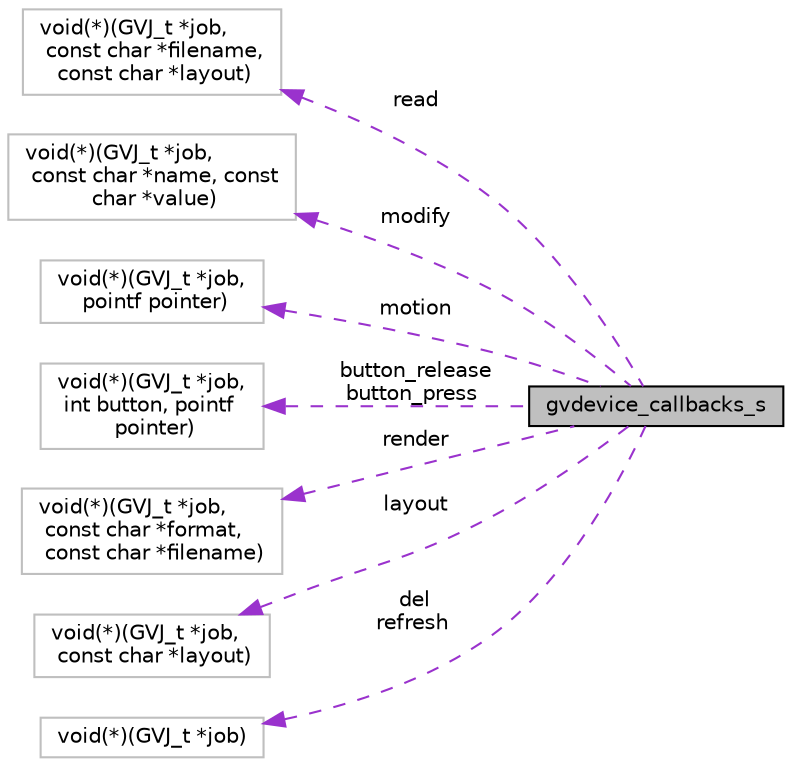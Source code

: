 digraph "gvdevice_callbacks_s"
{
  bgcolor="transparent";
  edge [fontname="Helvetica",fontsize="10",labelfontname="Helvetica",labelfontsize="10"];
  node [fontname="Helvetica",fontsize="10",shape=record];
  rankdir="LR";
  Node1 [label="gvdevice_callbacks_s",height=0.2,width=0.4,color="black", fillcolor="grey75", style="filled", fontcolor="black"];
  Node2 -> Node1 [dir="back",color="darkorchid3",fontsize="10",style="dashed",label=" read" ,fontname="Helvetica"];
  Node2 [label="void(*)(GVJ_t *job,\l const char *filename,\l const char *layout)",height=0.2,width=0.4,color="grey75"];
  Node3 -> Node1 [dir="back",color="darkorchid3",fontsize="10",style="dashed",label=" modify" ,fontname="Helvetica"];
  Node3 [label="void(*)(GVJ_t *job,\l const char *name, const\l char *value)",height=0.2,width=0.4,color="grey75"];
  Node4 -> Node1 [dir="back",color="darkorchid3",fontsize="10",style="dashed",label=" motion" ,fontname="Helvetica"];
  Node4 [label="void(*)(GVJ_t *job,\l pointf pointer)",height=0.2,width=0.4,color="grey75"];
  Node5 -> Node1 [dir="back",color="darkorchid3",fontsize="10",style="dashed",label=" button_release\nbutton_press" ,fontname="Helvetica"];
  Node5 [label="void(*)(GVJ_t *job,\l int button, pointf\l pointer)",height=0.2,width=0.4,color="grey75"];
  Node6 -> Node1 [dir="back",color="darkorchid3",fontsize="10",style="dashed",label=" render" ,fontname="Helvetica"];
  Node6 [label="void(*)(GVJ_t *job,\l const char *format,\l const char *filename)",height=0.2,width=0.4,color="grey75"];
  Node7 -> Node1 [dir="back",color="darkorchid3",fontsize="10",style="dashed",label=" layout" ,fontname="Helvetica"];
  Node7 [label="void(*)(GVJ_t *job,\l const char *layout)",height=0.2,width=0.4,color="grey75"];
  Node8 -> Node1 [dir="back",color="darkorchid3",fontsize="10",style="dashed",label=" del\nrefresh" ,fontname="Helvetica"];
  Node8 [label="void(*)(GVJ_t *job)",height=0.2,width=0.4,color="grey75"];
}
